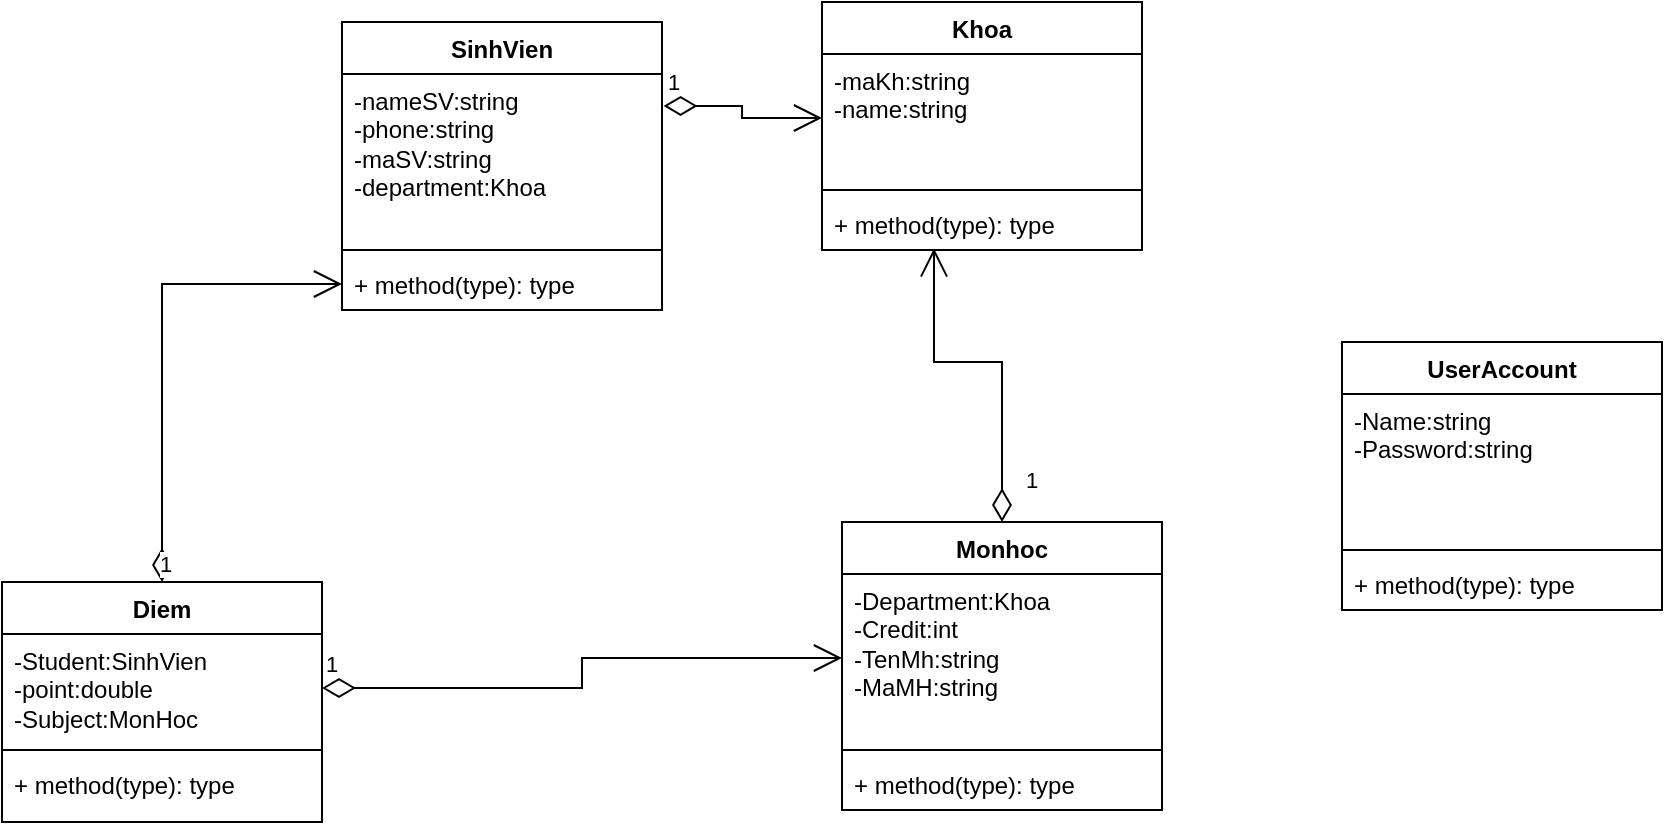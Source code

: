 <mxfile version="23.1.5" type="device">
  <diagram name="Page-1" id="mPaJN7BRrMcoFG4kEoDU">
    <mxGraphModel dx="1900" dy="621" grid="1" gridSize="10" guides="1" tooltips="1" connect="1" arrows="1" fold="1" page="1" pageScale="1" pageWidth="850" pageHeight="1100" math="0" shadow="0">
      <root>
        <mxCell id="0" />
        <mxCell id="1" parent="0" />
        <mxCell id="xqYWs6pST6X2xAKTQ_2E-1" value="Diem" style="swimlane;fontStyle=1;align=center;verticalAlign=top;childLayout=stackLayout;horizontal=1;startSize=26;horizontalStack=0;resizeParent=1;resizeParentMax=0;resizeLast=0;collapsible=1;marginBottom=0;whiteSpace=wrap;html=1;" parent="1" vertex="1">
          <mxGeometry x="-120" y="410" width="160" height="120" as="geometry" />
        </mxCell>
        <mxCell id="xqYWs6pST6X2xAKTQ_2E-2" value="-Student:SinhVien&lt;br&gt;-point:double&lt;br&gt;-Subject:MonHoc" style="text;strokeColor=none;fillColor=none;align=left;verticalAlign=top;spacingLeft=4;spacingRight=4;overflow=hidden;rotatable=0;points=[[0,0.5],[1,0.5]];portConstraint=eastwest;whiteSpace=wrap;html=1;" parent="xqYWs6pST6X2xAKTQ_2E-1" vertex="1">
          <mxGeometry y="26" width="160" height="54" as="geometry" />
        </mxCell>
        <mxCell id="xqYWs6pST6X2xAKTQ_2E-3" value="" style="line;strokeWidth=1;fillColor=none;align=left;verticalAlign=middle;spacingTop=-1;spacingLeft=3;spacingRight=3;rotatable=0;labelPosition=right;points=[];portConstraint=eastwest;strokeColor=inherit;" parent="xqYWs6pST6X2xAKTQ_2E-1" vertex="1">
          <mxGeometry y="80" width="160" height="8" as="geometry" />
        </mxCell>
        <mxCell id="xqYWs6pST6X2xAKTQ_2E-4" value="+ method(type): type" style="text;strokeColor=none;fillColor=none;align=left;verticalAlign=top;spacingLeft=4;spacingRight=4;overflow=hidden;rotatable=0;points=[[0,0.5],[1,0.5]];portConstraint=eastwest;whiteSpace=wrap;html=1;" parent="xqYWs6pST6X2xAKTQ_2E-1" vertex="1">
          <mxGeometry y="88" width="160" height="32" as="geometry" />
        </mxCell>
        <mxCell id="xqYWs6pST6X2xAKTQ_2E-5" value="Khoa" style="swimlane;fontStyle=1;align=center;verticalAlign=top;childLayout=stackLayout;horizontal=1;startSize=26;horizontalStack=0;resizeParent=1;resizeParentMax=0;resizeLast=0;collapsible=1;marginBottom=0;whiteSpace=wrap;html=1;" parent="1" vertex="1">
          <mxGeometry x="290" y="120" width="160" height="124" as="geometry" />
        </mxCell>
        <mxCell id="xqYWs6pST6X2xAKTQ_2E-6" value="-maKh:string&lt;br&gt;-name:string" style="text;strokeColor=none;fillColor=none;align=left;verticalAlign=top;spacingLeft=4;spacingRight=4;overflow=hidden;rotatable=0;points=[[0,0.5],[1,0.5]];portConstraint=eastwest;whiteSpace=wrap;html=1;" parent="xqYWs6pST6X2xAKTQ_2E-5" vertex="1">
          <mxGeometry y="26" width="160" height="64" as="geometry" />
        </mxCell>
        <mxCell id="xqYWs6pST6X2xAKTQ_2E-7" value="" style="line;strokeWidth=1;fillColor=none;align=left;verticalAlign=middle;spacingTop=-1;spacingLeft=3;spacingRight=3;rotatable=0;labelPosition=right;points=[];portConstraint=eastwest;strokeColor=inherit;" parent="xqYWs6pST6X2xAKTQ_2E-5" vertex="1">
          <mxGeometry y="90" width="160" height="8" as="geometry" />
        </mxCell>
        <mxCell id="xqYWs6pST6X2xAKTQ_2E-8" value="+ method(type): type" style="text;strokeColor=none;fillColor=none;align=left;verticalAlign=top;spacingLeft=4;spacingRight=4;overflow=hidden;rotatable=0;points=[[0,0.5],[1,0.5]];portConstraint=eastwest;whiteSpace=wrap;html=1;" parent="xqYWs6pST6X2xAKTQ_2E-5" vertex="1">
          <mxGeometry y="98" width="160" height="26" as="geometry" />
        </mxCell>
        <mxCell id="xqYWs6pST6X2xAKTQ_2E-9" value="Monhoc" style="swimlane;fontStyle=1;align=center;verticalAlign=top;childLayout=stackLayout;horizontal=1;startSize=26;horizontalStack=0;resizeParent=1;resizeParentMax=0;resizeLast=0;collapsible=1;marginBottom=0;whiteSpace=wrap;html=1;" parent="1" vertex="1">
          <mxGeometry x="300" y="380" width="160" height="144" as="geometry" />
        </mxCell>
        <mxCell id="xqYWs6pST6X2xAKTQ_2E-10" value="-Department:Khoa&lt;br&gt;-Credit:int&lt;br&gt;-TenMh:string&lt;div&gt;-MaMH:string&lt;/div&gt;" style="text;strokeColor=none;fillColor=none;align=left;verticalAlign=top;spacingLeft=4;spacingRight=4;overflow=hidden;rotatable=0;points=[[0,0.5],[1,0.5]];portConstraint=eastwest;whiteSpace=wrap;html=1;" parent="xqYWs6pST6X2xAKTQ_2E-9" vertex="1">
          <mxGeometry y="26" width="160" height="84" as="geometry" />
        </mxCell>
        <mxCell id="xqYWs6pST6X2xAKTQ_2E-11" value="" style="line;strokeWidth=1;fillColor=none;align=left;verticalAlign=middle;spacingTop=-1;spacingLeft=3;spacingRight=3;rotatable=0;labelPosition=right;points=[];portConstraint=eastwest;strokeColor=inherit;" parent="xqYWs6pST6X2xAKTQ_2E-9" vertex="1">
          <mxGeometry y="110" width="160" height="8" as="geometry" />
        </mxCell>
        <mxCell id="xqYWs6pST6X2xAKTQ_2E-12" value="+ method(type): type" style="text;strokeColor=none;fillColor=none;align=left;verticalAlign=top;spacingLeft=4;spacingRight=4;overflow=hidden;rotatable=0;points=[[0,0.5],[1,0.5]];portConstraint=eastwest;whiteSpace=wrap;html=1;" parent="xqYWs6pST6X2xAKTQ_2E-9" vertex="1">
          <mxGeometry y="118" width="160" height="26" as="geometry" />
        </mxCell>
        <mxCell id="xqYWs6pST6X2xAKTQ_2E-13" value="SinhVien" style="swimlane;fontStyle=1;align=center;verticalAlign=top;childLayout=stackLayout;horizontal=1;startSize=26;horizontalStack=0;resizeParent=1;resizeParentMax=0;resizeLast=0;collapsible=1;marginBottom=0;whiteSpace=wrap;html=1;" parent="1" vertex="1">
          <mxGeometry x="50" y="130" width="160" height="144" as="geometry" />
        </mxCell>
        <mxCell id="xqYWs6pST6X2xAKTQ_2E-14" value="-nameSV:string&lt;br&gt;-phone:string&lt;br&gt;-maSV:string&lt;br&gt;-department:Khoa" style="text;strokeColor=none;fillColor=none;align=left;verticalAlign=top;spacingLeft=4;spacingRight=4;overflow=hidden;rotatable=0;points=[[0,0.5],[1,0.5]];portConstraint=eastwest;whiteSpace=wrap;html=1;" parent="xqYWs6pST6X2xAKTQ_2E-13" vertex="1">
          <mxGeometry y="26" width="160" height="84" as="geometry" />
        </mxCell>
        <mxCell id="xqYWs6pST6X2xAKTQ_2E-15" value="" style="line;strokeWidth=1;fillColor=none;align=left;verticalAlign=middle;spacingTop=-1;spacingLeft=3;spacingRight=3;rotatable=0;labelPosition=right;points=[];portConstraint=eastwest;strokeColor=inherit;" parent="xqYWs6pST6X2xAKTQ_2E-13" vertex="1">
          <mxGeometry y="110" width="160" height="8" as="geometry" />
        </mxCell>
        <mxCell id="xqYWs6pST6X2xAKTQ_2E-16" value="+ method(type): type" style="text;strokeColor=none;fillColor=none;align=left;verticalAlign=top;spacingLeft=4;spacingRight=4;overflow=hidden;rotatable=0;points=[[0,0.5],[1,0.5]];portConstraint=eastwest;whiteSpace=wrap;html=1;" parent="xqYWs6pST6X2xAKTQ_2E-13" vertex="1">
          <mxGeometry y="118" width="160" height="26" as="geometry" />
        </mxCell>
        <mxCell id="xqYWs6pST6X2xAKTQ_2E-17" value="UserAccount" style="swimlane;fontStyle=1;align=center;verticalAlign=top;childLayout=stackLayout;horizontal=1;startSize=26;horizontalStack=0;resizeParent=1;resizeParentMax=0;resizeLast=0;collapsible=1;marginBottom=0;whiteSpace=wrap;html=1;" parent="1" vertex="1">
          <mxGeometry x="550" y="290" width="160" height="134" as="geometry" />
        </mxCell>
        <mxCell id="xqYWs6pST6X2xAKTQ_2E-18" value="-Name:string&lt;br&gt;-Password:string" style="text;strokeColor=none;fillColor=none;align=left;verticalAlign=top;spacingLeft=4;spacingRight=4;overflow=hidden;rotatable=0;points=[[0,0.5],[1,0.5]];portConstraint=eastwest;whiteSpace=wrap;html=1;" parent="xqYWs6pST6X2xAKTQ_2E-17" vertex="1">
          <mxGeometry y="26" width="160" height="74" as="geometry" />
        </mxCell>
        <mxCell id="xqYWs6pST6X2xAKTQ_2E-19" value="" style="line;strokeWidth=1;fillColor=none;align=left;verticalAlign=middle;spacingTop=-1;spacingLeft=3;spacingRight=3;rotatable=0;labelPosition=right;points=[];portConstraint=eastwest;strokeColor=inherit;" parent="xqYWs6pST6X2xAKTQ_2E-17" vertex="1">
          <mxGeometry y="100" width="160" height="8" as="geometry" />
        </mxCell>
        <mxCell id="xqYWs6pST6X2xAKTQ_2E-20" value="+ method(type): type" style="text;strokeColor=none;fillColor=none;align=left;verticalAlign=top;spacingLeft=4;spacingRight=4;overflow=hidden;rotatable=0;points=[[0,0.5],[1,0.5]];portConstraint=eastwest;whiteSpace=wrap;html=1;" parent="xqYWs6pST6X2xAKTQ_2E-17" vertex="1">
          <mxGeometry y="108" width="160" height="26" as="geometry" />
        </mxCell>
        <mxCell id="xqYWs6pST6X2xAKTQ_2E-21" value="1" style="endArrow=open;html=1;endSize=12;startArrow=diamondThin;startSize=14;startFill=0;edgeStyle=orthogonalEdgeStyle;align=left;verticalAlign=bottom;rounded=0;exitX=1.005;exitY=0.19;exitDx=0;exitDy=0;exitPerimeter=0;" parent="1" source="xqYWs6pST6X2xAKTQ_2E-14" target="xqYWs6pST6X2xAKTQ_2E-6" edge="1">
          <mxGeometry x="-1" y="3" relative="1" as="geometry">
            <mxPoint x="230" y="320" as="sourcePoint" />
            <mxPoint x="390" y="320" as="targetPoint" />
          </mxGeometry>
        </mxCell>
        <mxCell id="xqYWs6pST6X2xAKTQ_2E-22" value="1" style="endArrow=open;html=1;endSize=12;startArrow=diamondThin;startSize=14;startFill=0;edgeStyle=orthogonalEdgeStyle;align=left;verticalAlign=bottom;rounded=0;entryX=0.35;entryY=0.969;entryDx=0;entryDy=0;entryPerimeter=0;" parent="1" source="xqYWs6pST6X2xAKTQ_2E-9" target="xqYWs6pST6X2xAKTQ_2E-8" edge="1">
          <mxGeometry x="-0.855" y="-10" relative="1" as="geometry">
            <mxPoint x="230" y="400" as="sourcePoint" />
            <mxPoint x="390" y="400" as="targetPoint" />
            <Array as="points">
              <mxPoint x="380" y="300" />
              <mxPoint x="346" y="300" />
            </Array>
            <mxPoint as="offset" />
          </mxGeometry>
        </mxCell>
        <mxCell id="xqYWs6pST6X2xAKTQ_2E-24" value="1" style="endArrow=open;html=1;endSize=12;startArrow=diamondThin;startSize=14;startFill=0;edgeStyle=orthogonalEdgeStyle;align=left;verticalAlign=bottom;rounded=0;entryX=0;entryY=0.5;entryDx=0;entryDy=0;" parent="1" source="xqYWs6pST6X2xAKTQ_2E-1" target="xqYWs6pST6X2xAKTQ_2E-16" edge="1">
          <mxGeometry x="-1" y="3" relative="1" as="geometry">
            <mxPoint x="230" y="400" as="sourcePoint" />
            <mxPoint x="390" y="400" as="targetPoint" />
          </mxGeometry>
        </mxCell>
        <mxCell id="xqYWs6pST6X2xAKTQ_2E-25" value="1" style="endArrow=open;html=1;endSize=12;startArrow=diamondThin;startSize=14;startFill=0;edgeStyle=orthogonalEdgeStyle;align=left;verticalAlign=bottom;rounded=0;" parent="1" source="xqYWs6pST6X2xAKTQ_2E-2" target="xqYWs6pST6X2xAKTQ_2E-10" edge="1">
          <mxGeometry x="-1" y="3" relative="1" as="geometry">
            <mxPoint x="230" y="400" as="sourcePoint" />
            <mxPoint x="390" y="400" as="targetPoint" />
          </mxGeometry>
        </mxCell>
      </root>
    </mxGraphModel>
  </diagram>
</mxfile>
